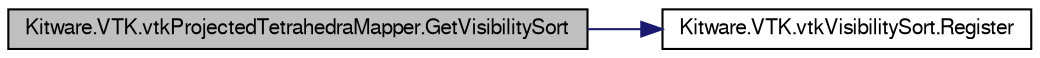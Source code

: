 digraph G
{
  bgcolor="transparent";
  edge [fontname="FreeSans",fontsize="10",labelfontname="FreeSans",labelfontsize="10"];
  node [fontname="FreeSans",fontsize="10",shape=record];
  rankdir="LR";
  Node1 [label="Kitware.VTK.vtkProjectedTetrahedraMapper.GetVisibilitySort",height=0.2,width=0.4,color="black", fillcolor="grey75", style="filled" fontcolor="black"];
  Node1 -> Node2 [color="midnightblue",fontsize="10",style="solid",fontname="FreeSans"];
  Node2 [label="Kitware.VTK.vtkVisibilitySort.Register",height=0.2,width=0.4,color="black",URL="$class_kitware_1_1_v_t_k_1_1vtk_visibility_sort.html#aec0d15eeb245ee517041d18c30c458e1",tooltip="Overwritten to enable garbage collection."];
}
